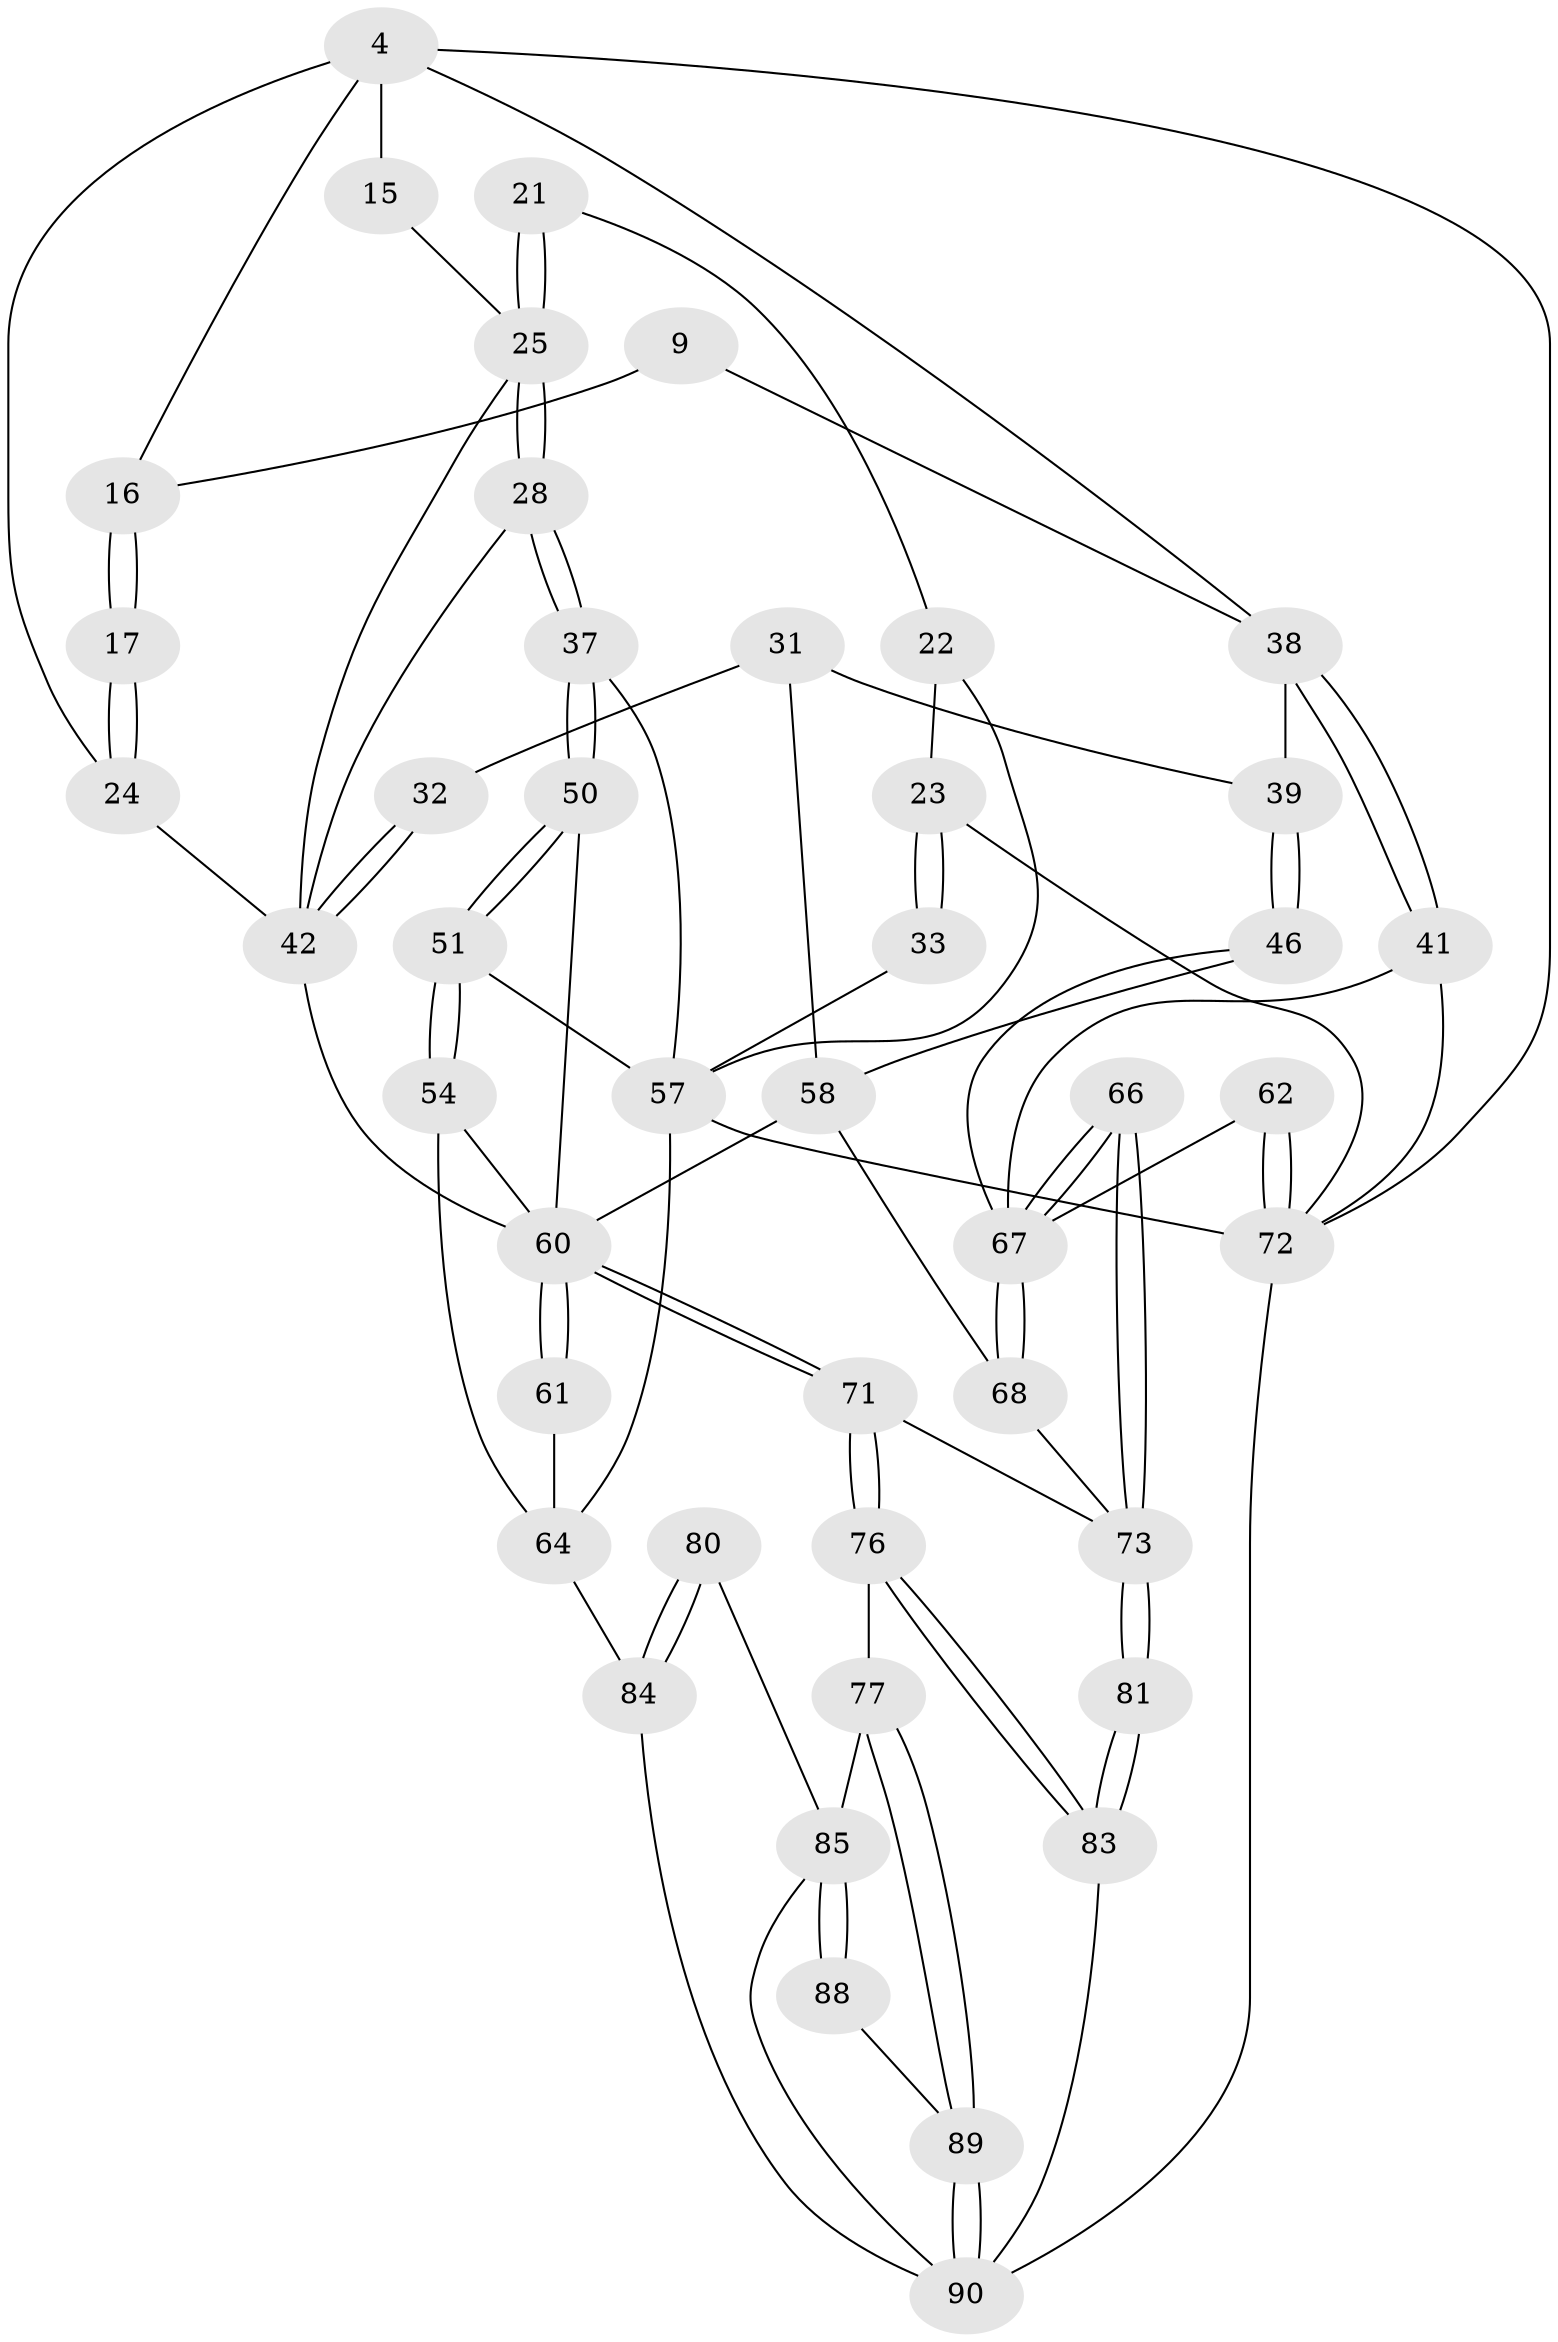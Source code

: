 // original degree distribution, {3: 0.03333333333333333, 6: 0.24444444444444444, 5: 0.4777777777777778, 4: 0.24444444444444444}
// Generated by graph-tools (version 1.1) at 2025/59/03/09/25 04:59:41]
// undirected, 45 vertices, 99 edges
graph export_dot {
graph [start="1"]
  node [color=gray90,style=filled];
  4 [pos="+0.5615397459381299+0",super="+3"];
  9 [pos="+0.7242144929220558+0.1483154192869863"];
  15 [pos="+0.3403342594960493+0"];
  16 [pos="+0.6829240098148883+0.12133215578631154",super="+6"];
  17 [pos="+0.5627906605718886+0.25239193006782756"];
  21 [pos="+0.21914048467911887+0.2061755896363429"];
  22 [pos="+0.12649107885363986+0.21472820472885643"];
  23 [pos="+0.11379987454978424+0.1966655861733362",super="+20+19"];
  24 [pos="+0.5495158734901727+0.28657129397417325",super="+11+10"];
  25 [pos="+0.2699872452233032+0.2922915834547533",super="+13+14"];
  28 [pos="+0.2900042681255041+0.3524094564912239"];
  31 [pos="+0.5734526487333644+0.3206017292806421"];
  32 [pos="+0.5487920323710752+0.30198259252781107"];
  33 [pos="+0+0.005830851962905912"];
  37 [pos="+0.2808963018048314+0.3602482982929171"];
  38 [pos="+0.8630631015132894+0.29358336619136055",super="+8"];
  39 [pos="+0.7222609706228464+0.4090450906136344",super="+30"];
  41 [pos="+1+0.36533433490993256"];
  42 [pos="+0.4212932636502792+0.4119022182048945",super="+27+26+29+12"];
  46 [pos="+0.6867490736328311+0.5338272205290692"];
  50 [pos="+0.2613212051124023+0.41518889559950195"];
  51 [pos="+0.12390970860212165+0.4651036461972514"];
  54 [pos="+0.16701470504107707+0.5521390577294732"];
  57 [pos="+0+0.6618703367620046",super="+36+35+34"];
  58 [pos="+0.6264594886707521+0.6115778469210301",super="+47+43"];
  60 [pos="+0.5018068301427572+0.6966113700502421",super="+59+49"];
  61 [pos="+0.34272259842466024+0.6324989597432279"];
  62 [pos="+1+0.696783587338827"];
  64 [pos="+0.2715451398786197+0.6695396612897305",super="+55+56"];
  66 [pos="+0.8585189243488713+0.7614553691377643"];
  67 [pos="+0.8286584958741614+0.7102888269765844",super="+53+52+63"];
  68 [pos="+0.6623193145204695+0.6578496327501571"];
  71 [pos="+0.5181027742173396+0.7795323923662908"];
  72 [pos="+1+1",super="+18+40+65"];
  73 [pos="+0.8299531806740625+0.8062924688565943",super="+69+70"];
  76 [pos="+0.5133224400893767+0.8057984282854087"];
  77 [pos="+0.5008590502334397+0.8203348206822554"];
  80 [pos="+0.2684818313748861+0.8182031431555183"];
  81 [pos="+0.7996426894608645+0.9177522820864648"];
  83 [pos="+0.7919328043284125+1"];
  84 [pos="+0.09912807723083819+1",super="+75+74"];
  85 [pos="+0.30490563068922233+1",super="+79+78"];
  88 [pos="+0.38625067472994845+0.9247158206862354"];
  89 [pos="+0.47665936267489867+0.9116138104901004"];
  90 [pos="+0.5173076460679649+1",super="+82+87"];
  4 -- 16;
  4 -- 24;
  4 -- 72;
  4 -- 38;
  4 -- 15;
  9 -- 16 [weight=2];
  9 -- 38;
  15 -- 25;
  16 -- 17;
  16 -- 17;
  17 -- 24 [weight=2];
  17 -- 24;
  21 -- 22;
  21 -- 25 [weight=2];
  21 -- 25;
  22 -- 23;
  22 -- 57;
  23 -- 33 [weight=2];
  23 -- 33;
  23 -- 72 [weight=2];
  24 -- 42 [weight=2];
  25 -- 28;
  25 -- 28;
  25 -- 42;
  28 -- 37;
  28 -- 37;
  28 -- 42;
  31 -- 32;
  31 -- 39;
  31 -- 58;
  32 -- 42 [weight=2];
  32 -- 42;
  33 -- 57;
  37 -- 50;
  37 -- 50;
  37 -- 57;
  38 -- 39 [weight=2];
  38 -- 41;
  38 -- 41;
  39 -- 46;
  39 -- 46;
  41 -- 72;
  41 -- 67;
  42 -- 60;
  46 -- 67;
  46 -- 58;
  50 -- 51;
  50 -- 51;
  50 -- 60;
  51 -- 54;
  51 -- 54;
  51 -- 57;
  54 -- 60;
  54 -- 64;
  57 -- 72;
  57 -- 64;
  58 -- 68;
  58 -- 60 [weight=2];
  60 -- 61 [weight=2];
  60 -- 61;
  60 -- 71;
  60 -- 71;
  61 -- 64;
  62 -- 72 [weight=2];
  62 -- 72;
  62 -- 67;
  64 -- 84 [weight=2];
  66 -- 67 [weight=2];
  66 -- 67;
  66 -- 73;
  66 -- 73;
  67 -- 68;
  67 -- 68;
  68 -- 73;
  71 -- 76;
  71 -- 76;
  71 -- 73;
  72 -- 90 [weight=2];
  73 -- 81 [weight=2];
  73 -- 81;
  76 -- 77;
  76 -- 83;
  76 -- 83;
  77 -- 89;
  77 -- 89;
  77 -- 85;
  80 -- 84 [weight=2];
  80 -- 84;
  80 -- 85;
  81 -- 83;
  81 -- 83;
  83 -- 90;
  84 -- 90;
  85 -- 88 [weight=2];
  85 -- 88;
  85 -- 90;
  88 -- 89;
  89 -- 90;
  89 -- 90;
}

